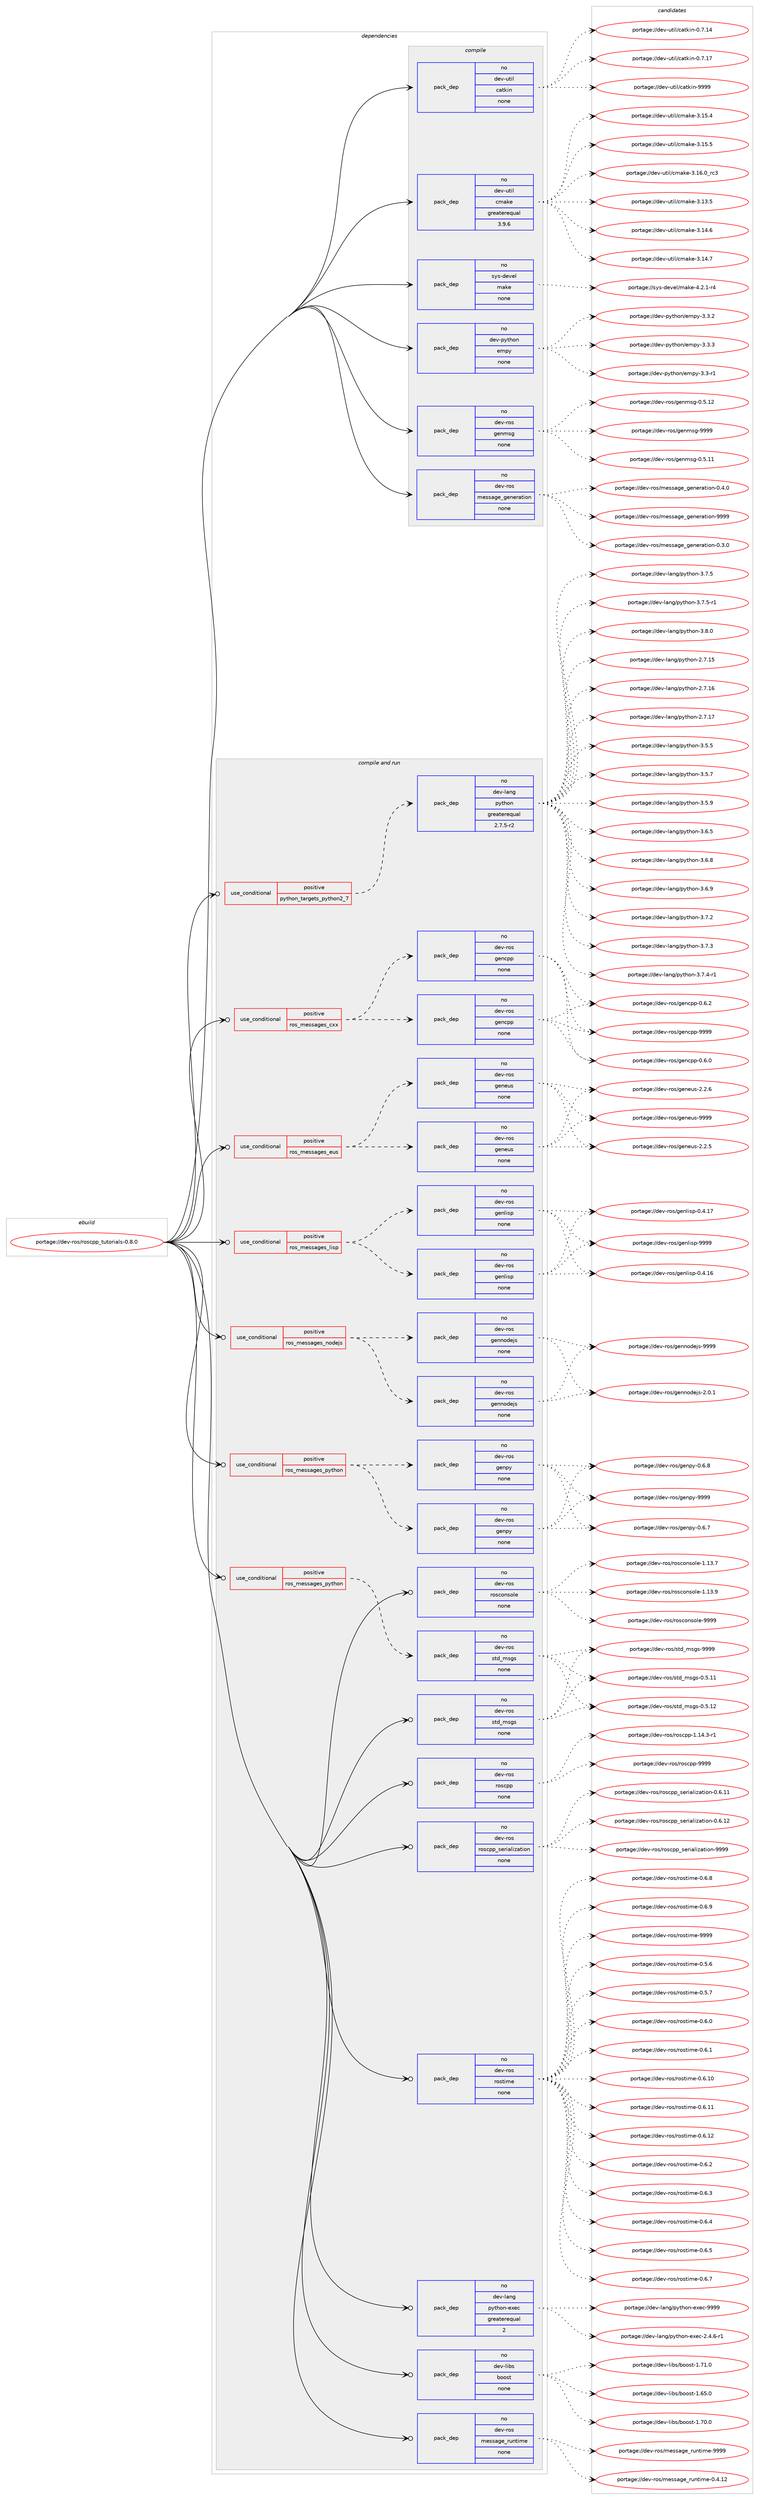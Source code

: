 digraph prolog {

# *************
# Graph options
# *************

newrank=true;
concentrate=true;
compound=true;
graph [rankdir=LR,fontname=Helvetica,fontsize=10,ranksep=1.5];#, ranksep=2.5, nodesep=0.2];
edge  [arrowhead=vee];
node  [fontname=Helvetica,fontsize=10];

# **********
# The ebuild
# **********

subgraph cluster_leftcol {
color=gray;
rank=same;
label=<<i>ebuild</i>>;
id [label="portage://dev-ros/roscpp_tutorials-0.8.0", color=red, width=4, href="../dev-ros/roscpp_tutorials-0.8.0.svg"];
}

# ****************
# The dependencies
# ****************

subgraph cluster_midcol {
color=gray;
label=<<i>dependencies</i>>;
subgraph cluster_compile {
fillcolor="#eeeeee";
style=filled;
label=<<i>compile</i>>;
subgraph pack148783 {
dependency196120 [label=<<TABLE BORDER="0" CELLBORDER="1" CELLSPACING="0" CELLPADDING="4" WIDTH="220"><TR><TD ROWSPAN="6" CELLPADDING="30">pack_dep</TD></TR><TR><TD WIDTH="110">no</TD></TR><TR><TD>dev-python</TD></TR><TR><TD>empy</TD></TR><TR><TD>none</TD></TR><TR><TD></TD></TR></TABLE>>, shape=none, color=blue];
}
id:e -> dependency196120:w [weight=20,style="solid",arrowhead="vee"];
subgraph pack148784 {
dependency196121 [label=<<TABLE BORDER="0" CELLBORDER="1" CELLSPACING="0" CELLPADDING="4" WIDTH="220"><TR><TD ROWSPAN="6" CELLPADDING="30">pack_dep</TD></TR><TR><TD WIDTH="110">no</TD></TR><TR><TD>dev-ros</TD></TR><TR><TD>genmsg</TD></TR><TR><TD>none</TD></TR><TR><TD></TD></TR></TABLE>>, shape=none, color=blue];
}
id:e -> dependency196121:w [weight=20,style="solid",arrowhead="vee"];
subgraph pack148785 {
dependency196122 [label=<<TABLE BORDER="0" CELLBORDER="1" CELLSPACING="0" CELLPADDING="4" WIDTH="220"><TR><TD ROWSPAN="6" CELLPADDING="30">pack_dep</TD></TR><TR><TD WIDTH="110">no</TD></TR><TR><TD>dev-ros</TD></TR><TR><TD>message_generation</TD></TR><TR><TD>none</TD></TR><TR><TD></TD></TR></TABLE>>, shape=none, color=blue];
}
id:e -> dependency196122:w [weight=20,style="solid",arrowhead="vee"];
subgraph pack148786 {
dependency196123 [label=<<TABLE BORDER="0" CELLBORDER="1" CELLSPACING="0" CELLPADDING="4" WIDTH="220"><TR><TD ROWSPAN="6" CELLPADDING="30">pack_dep</TD></TR><TR><TD WIDTH="110">no</TD></TR><TR><TD>dev-util</TD></TR><TR><TD>catkin</TD></TR><TR><TD>none</TD></TR><TR><TD></TD></TR></TABLE>>, shape=none, color=blue];
}
id:e -> dependency196123:w [weight=20,style="solid",arrowhead="vee"];
subgraph pack148787 {
dependency196124 [label=<<TABLE BORDER="0" CELLBORDER="1" CELLSPACING="0" CELLPADDING="4" WIDTH="220"><TR><TD ROWSPAN="6" CELLPADDING="30">pack_dep</TD></TR><TR><TD WIDTH="110">no</TD></TR><TR><TD>dev-util</TD></TR><TR><TD>cmake</TD></TR><TR><TD>greaterequal</TD></TR><TR><TD>3.9.6</TD></TR></TABLE>>, shape=none, color=blue];
}
id:e -> dependency196124:w [weight=20,style="solid",arrowhead="vee"];
subgraph pack148788 {
dependency196125 [label=<<TABLE BORDER="0" CELLBORDER="1" CELLSPACING="0" CELLPADDING="4" WIDTH="220"><TR><TD ROWSPAN="6" CELLPADDING="30">pack_dep</TD></TR><TR><TD WIDTH="110">no</TD></TR><TR><TD>sys-devel</TD></TR><TR><TD>make</TD></TR><TR><TD>none</TD></TR><TR><TD></TD></TR></TABLE>>, shape=none, color=blue];
}
id:e -> dependency196125:w [weight=20,style="solid",arrowhead="vee"];
}
subgraph cluster_compileandrun {
fillcolor="#eeeeee";
style=filled;
label=<<i>compile and run</i>>;
subgraph cond43909 {
dependency196126 [label=<<TABLE BORDER="0" CELLBORDER="1" CELLSPACING="0" CELLPADDING="4"><TR><TD ROWSPAN="3" CELLPADDING="10">use_conditional</TD></TR><TR><TD>positive</TD></TR><TR><TD>python_targets_python2_7</TD></TR></TABLE>>, shape=none, color=red];
subgraph pack148789 {
dependency196127 [label=<<TABLE BORDER="0" CELLBORDER="1" CELLSPACING="0" CELLPADDING="4" WIDTH="220"><TR><TD ROWSPAN="6" CELLPADDING="30">pack_dep</TD></TR><TR><TD WIDTH="110">no</TD></TR><TR><TD>dev-lang</TD></TR><TR><TD>python</TD></TR><TR><TD>greaterequal</TD></TR><TR><TD>2.7.5-r2</TD></TR></TABLE>>, shape=none, color=blue];
}
dependency196126:e -> dependency196127:w [weight=20,style="dashed",arrowhead="vee"];
}
id:e -> dependency196126:w [weight=20,style="solid",arrowhead="odotvee"];
subgraph cond43910 {
dependency196128 [label=<<TABLE BORDER="0" CELLBORDER="1" CELLSPACING="0" CELLPADDING="4"><TR><TD ROWSPAN="3" CELLPADDING="10">use_conditional</TD></TR><TR><TD>positive</TD></TR><TR><TD>ros_messages_cxx</TD></TR></TABLE>>, shape=none, color=red];
subgraph pack148790 {
dependency196129 [label=<<TABLE BORDER="0" CELLBORDER="1" CELLSPACING="0" CELLPADDING="4" WIDTH="220"><TR><TD ROWSPAN="6" CELLPADDING="30">pack_dep</TD></TR><TR><TD WIDTH="110">no</TD></TR><TR><TD>dev-ros</TD></TR><TR><TD>gencpp</TD></TR><TR><TD>none</TD></TR><TR><TD></TD></TR></TABLE>>, shape=none, color=blue];
}
dependency196128:e -> dependency196129:w [weight=20,style="dashed",arrowhead="vee"];
subgraph pack148791 {
dependency196130 [label=<<TABLE BORDER="0" CELLBORDER="1" CELLSPACING="0" CELLPADDING="4" WIDTH="220"><TR><TD ROWSPAN="6" CELLPADDING="30">pack_dep</TD></TR><TR><TD WIDTH="110">no</TD></TR><TR><TD>dev-ros</TD></TR><TR><TD>gencpp</TD></TR><TR><TD>none</TD></TR><TR><TD></TD></TR></TABLE>>, shape=none, color=blue];
}
dependency196128:e -> dependency196130:w [weight=20,style="dashed",arrowhead="vee"];
}
id:e -> dependency196128:w [weight=20,style="solid",arrowhead="odotvee"];
subgraph cond43911 {
dependency196131 [label=<<TABLE BORDER="0" CELLBORDER="1" CELLSPACING="0" CELLPADDING="4"><TR><TD ROWSPAN="3" CELLPADDING="10">use_conditional</TD></TR><TR><TD>positive</TD></TR><TR><TD>ros_messages_eus</TD></TR></TABLE>>, shape=none, color=red];
subgraph pack148792 {
dependency196132 [label=<<TABLE BORDER="0" CELLBORDER="1" CELLSPACING="0" CELLPADDING="4" WIDTH="220"><TR><TD ROWSPAN="6" CELLPADDING="30">pack_dep</TD></TR><TR><TD WIDTH="110">no</TD></TR><TR><TD>dev-ros</TD></TR><TR><TD>geneus</TD></TR><TR><TD>none</TD></TR><TR><TD></TD></TR></TABLE>>, shape=none, color=blue];
}
dependency196131:e -> dependency196132:w [weight=20,style="dashed",arrowhead="vee"];
subgraph pack148793 {
dependency196133 [label=<<TABLE BORDER="0" CELLBORDER="1" CELLSPACING="0" CELLPADDING="4" WIDTH="220"><TR><TD ROWSPAN="6" CELLPADDING="30">pack_dep</TD></TR><TR><TD WIDTH="110">no</TD></TR><TR><TD>dev-ros</TD></TR><TR><TD>geneus</TD></TR><TR><TD>none</TD></TR><TR><TD></TD></TR></TABLE>>, shape=none, color=blue];
}
dependency196131:e -> dependency196133:w [weight=20,style="dashed",arrowhead="vee"];
}
id:e -> dependency196131:w [weight=20,style="solid",arrowhead="odotvee"];
subgraph cond43912 {
dependency196134 [label=<<TABLE BORDER="0" CELLBORDER="1" CELLSPACING="0" CELLPADDING="4"><TR><TD ROWSPAN="3" CELLPADDING="10">use_conditional</TD></TR><TR><TD>positive</TD></TR><TR><TD>ros_messages_lisp</TD></TR></TABLE>>, shape=none, color=red];
subgraph pack148794 {
dependency196135 [label=<<TABLE BORDER="0" CELLBORDER="1" CELLSPACING="0" CELLPADDING="4" WIDTH="220"><TR><TD ROWSPAN="6" CELLPADDING="30">pack_dep</TD></TR><TR><TD WIDTH="110">no</TD></TR><TR><TD>dev-ros</TD></TR><TR><TD>genlisp</TD></TR><TR><TD>none</TD></TR><TR><TD></TD></TR></TABLE>>, shape=none, color=blue];
}
dependency196134:e -> dependency196135:w [weight=20,style="dashed",arrowhead="vee"];
subgraph pack148795 {
dependency196136 [label=<<TABLE BORDER="0" CELLBORDER="1" CELLSPACING="0" CELLPADDING="4" WIDTH="220"><TR><TD ROWSPAN="6" CELLPADDING="30">pack_dep</TD></TR><TR><TD WIDTH="110">no</TD></TR><TR><TD>dev-ros</TD></TR><TR><TD>genlisp</TD></TR><TR><TD>none</TD></TR><TR><TD></TD></TR></TABLE>>, shape=none, color=blue];
}
dependency196134:e -> dependency196136:w [weight=20,style="dashed",arrowhead="vee"];
}
id:e -> dependency196134:w [weight=20,style="solid",arrowhead="odotvee"];
subgraph cond43913 {
dependency196137 [label=<<TABLE BORDER="0" CELLBORDER="1" CELLSPACING="0" CELLPADDING="4"><TR><TD ROWSPAN="3" CELLPADDING="10">use_conditional</TD></TR><TR><TD>positive</TD></TR><TR><TD>ros_messages_nodejs</TD></TR></TABLE>>, shape=none, color=red];
subgraph pack148796 {
dependency196138 [label=<<TABLE BORDER="0" CELLBORDER="1" CELLSPACING="0" CELLPADDING="4" WIDTH="220"><TR><TD ROWSPAN="6" CELLPADDING="30">pack_dep</TD></TR><TR><TD WIDTH="110">no</TD></TR><TR><TD>dev-ros</TD></TR><TR><TD>gennodejs</TD></TR><TR><TD>none</TD></TR><TR><TD></TD></TR></TABLE>>, shape=none, color=blue];
}
dependency196137:e -> dependency196138:w [weight=20,style="dashed",arrowhead="vee"];
subgraph pack148797 {
dependency196139 [label=<<TABLE BORDER="0" CELLBORDER="1" CELLSPACING="0" CELLPADDING="4" WIDTH="220"><TR><TD ROWSPAN="6" CELLPADDING="30">pack_dep</TD></TR><TR><TD WIDTH="110">no</TD></TR><TR><TD>dev-ros</TD></TR><TR><TD>gennodejs</TD></TR><TR><TD>none</TD></TR><TR><TD></TD></TR></TABLE>>, shape=none, color=blue];
}
dependency196137:e -> dependency196139:w [weight=20,style="dashed",arrowhead="vee"];
}
id:e -> dependency196137:w [weight=20,style="solid",arrowhead="odotvee"];
subgraph cond43914 {
dependency196140 [label=<<TABLE BORDER="0" CELLBORDER="1" CELLSPACING="0" CELLPADDING="4"><TR><TD ROWSPAN="3" CELLPADDING="10">use_conditional</TD></TR><TR><TD>positive</TD></TR><TR><TD>ros_messages_python</TD></TR></TABLE>>, shape=none, color=red];
subgraph pack148798 {
dependency196141 [label=<<TABLE BORDER="0" CELLBORDER="1" CELLSPACING="0" CELLPADDING="4" WIDTH="220"><TR><TD ROWSPAN="6" CELLPADDING="30">pack_dep</TD></TR><TR><TD WIDTH="110">no</TD></TR><TR><TD>dev-ros</TD></TR><TR><TD>genpy</TD></TR><TR><TD>none</TD></TR><TR><TD></TD></TR></TABLE>>, shape=none, color=blue];
}
dependency196140:e -> dependency196141:w [weight=20,style="dashed",arrowhead="vee"];
subgraph pack148799 {
dependency196142 [label=<<TABLE BORDER="0" CELLBORDER="1" CELLSPACING="0" CELLPADDING="4" WIDTH="220"><TR><TD ROWSPAN="6" CELLPADDING="30">pack_dep</TD></TR><TR><TD WIDTH="110">no</TD></TR><TR><TD>dev-ros</TD></TR><TR><TD>genpy</TD></TR><TR><TD>none</TD></TR><TR><TD></TD></TR></TABLE>>, shape=none, color=blue];
}
dependency196140:e -> dependency196142:w [weight=20,style="dashed",arrowhead="vee"];
}
id:e -> dependency196140:w [weight=20,style="solid",arrowhead="odotvee"];
subgraph cond43915 {
dependency196143 [label=<<TABLE BORDER="0" CELLBORDER="1" CELLSPACING="0" CELLPADDING="4"><TR><TD ROWSPAN="3" CELLPADDING="10">use_conditional</TD></TR><TR><TD>positive</TD></TR><TR><TD>ros_messages_python</TD></TR></TABLE>>, shape=none, color=red];
subgraph pack148800 {
dependency196144 [label=<<TABLE BORDER="0" CELLBORDER="1" CELLSPACING="0" CELLPADDING="4" WIDTH="220"><TR><TD ROWSPAN="6" CELLPADDING="30">pack_dep</TD></TR><TR><TD WIDTH="110">no</TD></TR><TR><TD>dev-ros</TD></TR><TR><TD>std_msgs</TD></TR><TR><TD>none</TD></TR><TR><TD></TD></TR></TABLE>>, shape=none, color=blue];
}
dependency196143:e -> dependency196144:w [weight=20,style="dashed",arrowhead="vee"];
}
id:e -> dependency196143:w [weight=20,style="solid",arrowhead="odotvee"];
subgraph pack148801 {
dependency196145 [label=<<TABLE BORDER="0" CELLBORDER="1" CELLSPACING="0" CELLPADDING="4" WIDTH="220"><TR><TD ROWSPAN="6" CELLPADDING="30">pack_dep</TD></TR><TR><TD WIDTH="110">no</TD></TR><TR><TD>dev-lang</TD></TR><TR><TD>python-exec</TD></TR><TR><TD>greaterequal</TD></TR><TR><TD>2</TD></TR></TABLE>>, shape=none, color=blue];
}
id:e -> dependency196145:w [weight=20,style="solid",arrowhead="odotvee"];
subgraph pack148802 {
dependency196146 [label=<<TABLE BORDER="0" CELLBORDER="1" CELLSPACING="0" CELLPADDING="4" WIDTH="220"><TR><TD ROWSPAN="6" CELLPADDING="30">pack_dep</TD></TR><TR><TD WIDTH="110">no</TD></TR><TR><TD>dev-libs</TD></TR><TR><TD>boost</TD></TR><TR><TD>none</TD></TR><TR><TD></TD></TR></TABLE>>, shape=none, color=blue];
}
id:e -> dependency196146:w [weight=20,style="solid",arrowhead="odotvee"];
subgraph pack148803 {
dependency196147 [label=<<TABLE BORDER="0" CELLBORDER="1" CELLSPACING="0" CELLPADDING="4" WIDTH="220"><TR><TD ROWSPAN="6" CELLPADDING="30">pack_dep</TD></TR><TR><TD WIDTH="110">no</TD></TR><TR><TD>dev-ros</TD></TR><TR><TD>message_runtime</TD></TR><TR><TD>none</TD></TR><TR><TD></TD></TR></TABLE>>, shape=none, color=blue];
}
id:e -> dependency196147:w [weight=20,style="solid",arrowhead="odotvee"];
subgraph pack148804 {
dependency196148 [label=<<TABLE BORDER="0" CELLBORDER="1" CELLSPACING="0" CELLPADDING="4" WIDTH="220"><TR><TD ROWSPAN="6" CELLPADDING="30">pack_dep</TD></TR><TR><TD WIDTH="110">no</TD></TR><TR><TD>dev-ros</TD></TR><TR><TD>rosconsole</TD></TR><TR><TD>none</TD></TR><TR><TD></TD></TR></TABLE>>, shape=none, color=blue];
}
id:e -> dependency196148:w [weight=20,style="solid",arrowhead="odotvee"];
subgraph pack148805 {
dependency196149 [label=<<TABLE BORDER="0" CELLBORDER="1" CELLSPACING="0" CELLPADDING="4" WIDTH="220"><TR><TD ROWSPAN="6" CELLPADDING="30">pack_dep</TD></TR><TR><TD WIDTH="110">no</TD></TR><TR><TD>dev-ros</TD></TR><TR><TD>roscpp</TD></TR><TR><TD>none</TD></TR><TR><TD></TD></TR></TABLE>>, shape=none, color=blue];
}
id:e -> dependency196149:w [weight=20,style="solid",arrowhead="odotvee"];
subgraph pack148806 {
dependency196150 [label=<<TABLE BORDER="0" CELLBORDER="1" CELLSPACING="0" CELLPADDING="4" WIDTH="220"><TR><TD ROWSPAN="6" CELLPADDING="30">pack_dep</TD></TR><TR><TD WIDTH="110">no</TD></TR><TR><TD>dev-ros</TD></TR><TR><TD>roscpp_serialization</TD></TR><TR><TD>none</TD></TR><TR><TD></TD></TR></TABLE>>, shape=none, color=blue];
}
id:e -> dependency196150:w [weight=20,style="solid",arrowhead="odotvee"];
subgraph pack148807 {
dependency196151 [label=<<TABLE BORDER="0" CELLBORDER="1" CELLSPACING="0" CELLPADDING="4" WIDTH="220"><TR><TD ROWSPAN="6" CELLPADDING="30">pack_dep</TD></TR><TR><TD WIDTH="110">no</TD></TR><TR><TD>dev-ros</TD></TR><TR><TD>rostime</TD></TR><TR><TD>none</TD></TR><TR><TD></TD></TR></TABLE>>, shape=none, color=blue];
}
id:e -> dependency196151:w [weight=20,style="solid",arrowhead="odotvee"];
subgraph pack148808 {
dependency196152 [label=<<TABLE BORDER="0" CELLBORDER="1" CELLSPACING="0" CELLPADDING="4" WIDTH="220"><TR><TD ROWSPAN="6" CELLPADDING="30">pack_dep</TD></TR><TR><TD WIDTH="110">no</TD></TR><TR><TD>dev-ros</TD></TR><TR><TD>std_msgs</TD></TR><TR><TD>none</TD></TR><TR><TD></TD></TR></TABLE>>, shape=none, color=blue];
}
id:e -> dependency196152:w [weight=20,style="solid",arrowhead="odotvee"];
}
subgraph cluster_run {
fillcolor="#eeeeee";
style=filled;
label=<<i>run</i>>;
}
}

# **************
# The candidates
# **************

subgraph cluster_choices {
rank=same;
color=gray;
label=<<i>candidates</i>>;

subgraph choice148783 {
color=black;
nodesep=1;
choiceportage1001011184511212111610411111047101109112121455146514511449 [label="portage://dev-python/empy-3.3-r1", color=red, width=4,href="../dev-python/empy-3.3-r1.svg"];
choiceportage1001011184511212111610411111047101109112121455146514650 [label="portage://dev-python/empy-3.3.2", color=red, width=4,href="../dev-python/empy-3.3.2.svg"];
choiceportage1001011184511212111610411111047101109112121455146514651 [label="portage://dev-python/empy-3.3.3", color=red, width=4,href="../dev-python/empy-3.3.3.svg"];
dependency196120:e -> choiceportage1001011184511212111610411111047101109112121455146514511449:w [style=dotted,weight="100"];
dependency196120:e -> choiceportage1001011184511212111610411111047101109112121455146514650:w [style=dotted,weight="100"];
dependency196120:e -> choiceportage1001011184511212111610411111047101109112121455146514651:w [style=dotted,weight="100"];
}
subgraph choice148784 {
color=black;
nodesep=1;
choiceportage100101118451141111154710310111010911510345484653464949 [label="portage://dev-ros/genmsg-0.5.11", color=red, width=4,href="../dev-ros/genmsg-0.5.11.svg"];
choiceportage100101118451141111154710310111010911510345484653464950 [label="portage://dev-ros/genmsg-0.5.12", color=red, width=4,href="../dev-ros/genmsg-0.5.12.svg"];
choiceportage10010111845114111115471031011101091151034557575757 [label="portage://dev-ros/genmsg-9999", color=red, width=4,href="../dev-ros/genmsg-9999.svg"];
dependency196121:e -> choiceportage100101118451141111154710310111010911510345484653464949:w [style=dotted,weight="100"];
dependency196121:e -> choiceportage100101118451141111154710310111010911510345484653464950:w [style=dotted,weight="100"];
dependency196121:e -> choiceportage10010111845114111115471031011101091151034557575757:w [style=dotted,weight="100"];
}
subgraph choice148785 {
color=black;
nodesep=1;
choiceportage1001011184511411111547109101115115971031019510310111010111497116105111110454846514648 [label="portage://dev-ros/message_generation-0.3.0", color=red, width=4,href="../dev-ros/message_generation-0.3.0.svg"];
choiceportage1001011184511411111547109101115115971031019510310111010111497116105111110454846524648 [label="portage://dev-ros/message_generation-0.4.0", color=red, width=4,href="../dev-ros/message_generation-0.4.0.svg"];
choiceportage10010111845114111115471091011151159710310195103101110101114971161051111104557575757 [label="portage://dev-ros/message_generation-9999", color=red, width=4,href="../dev-ros/message_generation-9999.svg"];
dependency196122:e -> choiceportage1001011184511411111547109101115115971031019510310111010111497116105111110454846514648:w [style=dotted,weight="100"];
dependency196122:e -> choiceportage1001011184511411111547109101115115971031019510310111010111497116105111110454846524648:w [style=dotted,weight="100"];
dependency196122:e -> choiceportage10010111845114111115471091011151159710310195103101110101114971161051111104557575757:w [style=dotted,weight="100"];
}
subgraph choice148786 {
color=black;
nodesep=1;
choiceportage1001011184511711610510847999711610710511045484655464952 [label="portage://dev-util/catkin-0.7.14", color=red, width=4,href="../dev-util/catkin-0.7.14.svg"];
choiceportage1001011184511711610510847999711610710511045484655464955 [label="portage://dev-util/catkin-0.7.17", color=red, width=4,href="../dev-util/catkin-0.7.17.svg"];
choiceportage100101118451171161051084799971161071051104557575757 [label="portage://dev-util/catkin-9999", color=red, width=4,href="../dev-util/catkin-9999.svg"];
dependency196123:e -> choiceportage1001011184511711610510847999711610710511045484655464952:w [style=dotted,weight="100"];
dependency196123:e -> choiceportage1001011184511711610510847999711610710511045484655464955:w [style=dotted,weight="100"];
dependency196123:e -> choiceportage100101118451171161051084799971161071051104557575757:w [style=dotted,weight="100"];
}
subgraph choice148787 {
color=black;
nodesep=1;
choiceportage1001011184511711610510847991099710710145514649514653 [label="portage://dev-util/cmake-3.13.5", color=red, width=4,href="../dev-util/cmake-3.13.5.svg"];
choiceportage1001011184511711610510847991099710710145514649524654 [label="portage://dev-util/cmake-3.14.6", color=red, width=4,href="../dev-util/cmake-3.14.6.svg"];
choiceportage1001011184511711610510847991099710710145514649524655 [label="portage://dev-util/cmake-3.14.7", color=red, width=4,href="../dev-util/cmake-3.14.7.svg"];
choiceportage1001011184511711610510847991099710710145514649534652 [label="portage://dev-util/cmake-3.15.4", color=red, width=4,href="../dev-util/cmake-3.15.4.svg"];
choiceportage1001011184511711610510847991099710710145514649534653 [label="portage://dev-util/cmake-3.15.5", color=red, width=4,href="../dev-util/cmake-3.15.5.svg"];
choiceportage1001011184511711610510847991099710710145514649544648951149951 [label="portage://dev-util/cmake-3.16.0_rc3", color=red, width=4,href="../dev-util/cmake-3.16.0_rc3.svg"];
dependency196124:e -> choiceportage1001011184511711610510847991099710710145514649514653:w [style=dotted,weight="100"];
dependency196124:e -> choiceportage1001011184511711610510847991099710710145514649524654:w [style=dotted,weight="100"];
dependency196124:e -> choiceportage1001011184511711610510847991099710710145514649524655:w [style=dotted,weight="100"];
dependency196124:e -> choiceportage1001011184511711610510847991099710710145514649534652:w [style=dotted,weight="100"];
dependency196124:e -> choiceportage1001011184511711610510847991099710710145514649534653:w [style=dotted,weight="100"];
dependency196124:e -> choiceportage1001011184511711610510847991099710710145514649544648951149951:w [style=dotted,weight="100"];
}
subgraph choice148788 {
color=black;
nodesep=1;
choiceportage1151211154510010111810110847109971071014552465046494511452 [label="portage://sys-devel/make-4.2.1-r4", color=red, width=4,href="../sys-devel/make-4.2.1-r4.svg"];
dependency196125:e -> choiceportage1151211154510010111810110847109971071014552465046494511452:w [style=dotted,weight="100"];
}
subgraph choice148789 {
color=black;
nodesep=1;
choiceportage10010111845108971101034711212111610411111045504655464953 [label="portage://dev-lang/python-2.7.15", color=red, width=4,href="../dev-lang/python-2.7.15.svg"];
choiceportage10010111845108971101034711212111610411111045504655464954 [label="portage://dev-lang/python-2.7.16", color=red, width=4,href="../dev-lang/python-2.7.16.svg"];
choiceportage10010111845108971101034711212111610411111045504655464955 [label="portage://dev-lang/python-2.7.17", color=red, width=4,href="../dev-lang/python-2.7.17.svg"];
choiceportage100101118451089711010347112121116104111110455146534653 [label="portage://dev-lang/python-3.5.5", color=red, width=4,href="../dev-lang/python-3.5.5.svg"];
choiceportage100101118451089711010347112121116104111110455146534655 [label="portage://dev-lang/python-3.5.7", color=red, width=4,href="../dev-lang/python-3.5.7.svg"];
choiceportage100101118451089711010347112121116104111110455146534657 [label="portage://dev-lang/python-3.5.9", color=red, width=4,href="../dev-lang/python-3.5.9.svg"];
choiceportage100101118451089711010347112121116104111110455146544653 [label="portage://dev-lang/python-3.6.5", color=red, width=4,href="../dev-lang/python-3.6.5.svg"];
choiceportage100101118451089711010347112121116104111110455146544656 [label="portage://dev-lang/python-3.6.8", color=red, width=4,href="../dev-lang/python-3.6.8.svg"];
choiceportage100101118451089711010347112121116104111110455146544657 [label="portage://dev-lang/python-3.6.9", color=red, width=4,href="../dev-lang/python-3.6.9.svg"];
choiceportage100101118451089711010347112121116104111110455146554650 [label="portage://dev-lang/python-3.7.2", color=red, width=4,href="../dev-lang/python-3.7.2.svg"];
choiceportage100101118451089711010347112121116104111110455146554651 [label="portage://dev-lang/python-3.7.3", color=red, width=4,href="../dev-lang/python-3.7.3.svg"];
choiceportage1001011184510897110103471121211161041111104551465546524511449 [label="portage://dev-lang/python-3.7.4-r1", color=red, width=4,href="../dev-lang/python-3.7.4-r1.svg"];
choiceportage100101118451089711010347112121116104111110455146554653 [label="portage://dev-lang/python-3.7.5", color=red, width=4,href="../dev-lang/python-3.7.5.svg"];
choiceportage1001011184510897110103471121211161041111104551465546534511449 [label="portage://dev-lang/python-3.7.5-r1", color=red, width=4,href="../dev-lang/python-3.7.5-r1.svg"];
choiceportage100101118451089711010347112121116104111110455146564648 [label="portage://dev-lang/python-3.8.0", color=red, width=4,href="../dev-lang/python-3.8.0.svg"];
dependency196127:e -> choiceportage10010111845108971101034711212111610411111045504655464953:w [style=dotted,weight="100"];
dependency196127:e -> choiceportage10010111845108971101034711212111610411111045504655464954:w [style=dotted,weight="100"];
dependency196127:e -> choiceportage10010111845108971101034711212111610411111045504655464955:w [style=dotted,weight="100"];
dependency196127:e -> choiceportage100101118451089711010347112121116104111110455146534653:w [style=dotted,weight="100"];
dependency196127:e -> choiceportage100101118451089711010347112121116104111110455146534655:w [style=dotted,weight="100"];
dependency196127:e -> choiceportage100101118451089711010347112121116104111110455146534657:w [style=dotted,weight="100"];
dependency196127:e -> choiceportage100101118451089711010347112121116104111110455146544653:w [style=dotted,weight="100"];
dependency196127:e -> choiceportage100101118451089711010347112121116104111110455146544656:w [style=dotted,weight="100"];
dependency196127:e -> choiceportage100101118451089711010347112121116104111110455146544657:w [style=dotted,weight="100"];
dependency196127:e -> choiceportage100101118451089711010347112121116104111110455146554650:w [style=dotted,weight="100"];
dependency196127:e -> choiceportage100101118451089711010347112121116104111110455146554651:w [style=dotted,weight="100"];
dependency196127:e -> choiceportage1001011184510897110103471121211161041111104551465546524511449:w [style=dotted,weight="100"];
dependency196127:e -> choiceportage100101118451089711010347112121116104111110455146554653:w [style=dotted,weight="100"];
dependency196127:e -> choiceportage1001011184510897110103471121211161041111104551465546534511449:w [style=dotted,weight="100"];
dependency196127:e -> choiceportage100101118451089711010347112121116104111110455146564648:w [style=dotted,weight="100"];
}
subgraph choice148790 {
color=black;
nodesep=1;
choiceportage100101118451141111154710310111099112112454846544648 [label="portage://dev-ros/gencpp-0.6.0", color=red, width=4,href="../dev-ros/gencpp-0.6.0.svg"];
choiceportage100101118451141111154710310111099112112454846544650 [label="portage://dev-ros/gencpp-0.6.2", color=red, width=4,href="../dev-ros/gencpp-0.6.2.svg"];
choiceportage1001011184511411111547103101110991121124557575757 [label="portage://dev-ros/gencpp-9999", color=red, width=4,href="../dev-ros/gencpp-9999.svg"];
dependency196129:e -> choiceportage100101118451141111154710310111099112112454846544648:w [style=dotted,weight="100"];
dependency196129:e -> choiceportage100101118451141111154710310111099112112454846544650:w [style=dotted,weight="100"];
dependency196129:e -> choiceportage1001011184511411111547103101110991121124557575757:w [style=dotted,weight="100"];
}
subgraph choice148791 {
color=black;
nodesep=1;
choiceportage100101118451141111154710310111099112112454846544648 [label="portage://dev-ros/gencpp-0.6.0", color=red, width=4,href="../dev-ros/gencpp-0.6.0.svg"];
choiceportage100101118451141111154710310111099112112454846544650 [label="portage://dev-ros/gencpp-0.6.2", color=red, width=4,href="../dev-ros/gencpp-0.6.2.svg"];
choiceportage1001011184511411111547103101110991121124557575757 [label="portage://dev-ros/gencpp-9999", color=red, width=4,href="../dev-ros/gencpp-9999.svg"];
dependency196130:e -> choiceportage100101118451141111154710310111099112112454846544648:w [style=dotted,weight="100"];
dependency196130:e -> choiceportage100101118451141111154710310111099112112454846544650:w [style=dotted,weight="100"];
dependency196130:e -> choiceportage1001011184511411111547103101110991121124557575757:w [style=dotted,weight="100"];
}
subgraph choice148792 {
color=black;
nodesep=1;
choiceportage1001011184511411111547103101110101117115455046504653 [label="portage://dev-ros/geneus-2.2.5", color=red, width=4,href="../dev-ros/geneus-2.2.5.svg"];
choiceportage1001011184511411111547103101110101117115455046504654 [label="portage://dev-ros/geneus-2.2.6", color=red, width=4,href="../dev-ros/geneus-2.2.6.svg"];
choiceportage10010111845114111115471031011101011171154557575757 [label="portage://dev-ros/geneus-9999", color=red, width=4,href="../dev-ros/geneus-9999.svg"];
dependency196132:e -> choiceportage1001011184511411111547103101110101117115455046504653:w [style=dotted,weight="100"];
dependency196132:e -> choiceportage1001011184511411111547103101110101117115455046504654:w [style=dotted,weight="100"];
dependency196132:e -> choiceportage10010111845114111115471031011101011171154557575757:w [style=dotted,weight="100"];
}
subgraph choice148793 {
color=black;
nodesep=1;
choiceportage1001011184511411111547103101110101117115455046504653 [label="portage://dev-ros/geneus-2.2.5", color=red, width=4,href="../dev-ros/geneus-2.2.5.svg"];
choiceportage1001011184511411111547103101110101117115455046504654 [label="portage://dev-ros/geneus-2.2.6", color=red, width=4,href="../dev-ros/geneus-2.2.6.svg"];
choiceportage10010111845114111115471031011101011171154557575757 [label="portage://dev-ros/geneus-9999", color=red, width=4,href="../dev-ros/geneus-9999.svg"];
dependency196133:e -> choiceportage1001011184511411111547103101110101117115455046504653:w [style=dotted,weight="100"];
dependency196133:e -> choiceportage1001011184511411111547103101110101117115455046504654:w [style=dotted,weight="100"];
dependency196133:e -> choiceportage10010111845114111115471031011101011171154557575757:w [style=dotted,weight="100"];
}
subgraph choice148794 {
color=black;
nodesep=1;
choiceportage100101118451141111154710310111010810511511245484652464954 [label="portage://dev-ros/genlisp-0.4.16", color=red, width=4,href="../dev-ros/genlisp-0.4.16.svg"];
choiceportage100101118451141111154710310111010810511511245484652464955 [label="portage://dev-ros/genlisp-0.4.17", color=red, width=4,href="../dev-ros/genlisp-0.4.17.svg"];
choiceportage10010111845114111115471031011101081051151124557575757 [label="portage://dev-ros/genlisp-9999", color=red, width=4,href="../dev-ros/genlisp-9999.svg"];
dependency196135:e -> choiceportage100101118451141111154710310111010810511511245484652464954:w [style=dotted,weight="100"];
dependency196135:e -> choiceportage100101118451141111154710310111010810511511245484652464955:w [style=dotted,weight="100"];
dependency196135:e -> choiceportage10010111845114111115471031011101081051151124557575757:w [style=dotted,weight="100"];
}
subgraph choice148795 {
color=black;
nodesep=1;
choiceportage100101118451141111154710310111010810511511245484652464954 [label="portage://dev-ros/genlisp-0.4.16", color=red, width=4,href="../dev-ros/genlisp-0.4.16.svg"];
choiceportage100101118451141111154710310111010810511511245484652464955 [label="portage://dev-ros/genlisp-0.4.17", color=red, width=4,href="../dev-ros/genlisp-0.4.17.svg"];
choiceportage10010111845114111115471031011101081051151124557575757 [label="portage://dev-ros/genlisp-9999", color=red, width=4,href="../dev-ros/genlisp-9999.svg"];
dependency196136:e -> choiceportage100101118451141111154710310111010810511511245484652464954:w [style=dotted,weight="100"];
dependency196136:e -> choiceportage100101118451141111154710310111010810511511245484652464955:w [style=dotted,weight="100"];
dependency196136:e -> choiceportage10010111845114111115471031011101081051151124557575757:w [style=dotted,weight="100"];
}
subgraph choice148796 {
color=black;
nodesep=1;
choiceportage1001011184511411111547103101110110111100101106115455046484649 [label="portage://dev-ros/gennodejs-2.0.1", color=red, width=4,href="../dev-ros/gennodejs-2.0.1.svg"];
choiceportage10010111845114111115471031011101101111001011061154557575757 [label="portage://dev-ros/gennodejs-9999", color=red, width=4,href="../dev-ros/gennodejs-9999.svg"];
dependency196138:e -> choiceportage1001011184511411111547103101110110111100101106115455046484649:w [style=dotted,weight="100"];
dependency196138:e -> choiceportage10010111845114111115471031011101101111001011061154557575757:w [style=dotted,weight="100"];
}
subgraph choice148797 {
color=black;
nodesep=1;
choiceportage1001011184511411111547103101110110111100101106115455046484649 [label="portage://dev-ros/gennodejs-2.0.1", color=red, width=4,href="../dev-ros/gennodejs-2.0.1.svg"];
choiceportage10010111845114111115471031011101101111001011061154557575757 [label="portage://dev-ros/gennodejs-9999", color=red, width=4,href="../dev-ros/gennodejs-9999.svg"];
dependency196139:e -> choiceportage1001011184511411111547103101110110111100101106115455046484649:w [style=dotted,weight="100"];
dependency196139:e -> choiceportage10010111845114111115471031011101101111001011061154557575757:w [style=dotted,weight="100"];
}
subgraph choice148798 {
color=black;
nodesep=1;
choiceportage1001011184511411111547103101110112121454846544655 [label="portage://dev-ros/genpy-0.6.7", color=red, width=4,href="../dev-ros/genpy-0.6.7.svg"];
choiceportage1001011184511411111547103101110112121454846544656 [label="portage://dev-ros/genpy-0.6.8", color=red, width=4,href="../dev-ros/genpy-0.6.8.svg"];
choiceportage10010111845114111115471031011101121214557575757 [label="portage://dev-ros/genpy-9999", color=red, width=4,href="../dev-ros/genpy-9999.svg"];
dependency196141:e -> choiceportage1001011184511411111547103101110112121454846544655:w [style=dotted,weight="100"];
dependency196141:e -> choiceportage1001011184511411111547103101110112121454846544656:w [style=dotted,weight="100"];
dependency196141:e -> choiceportage10010111845114111115471031011101121214557575757:w [style=dotted,weight="100"];
}
subgraph choice148799 {
color=black;
nodesep=1;
choiceportage1001011184511411111547103101110112121454846544655 [label="portage://dev-ros/genpy-0.6.7", color=red, width=4,href="../dev-ros/genpy-0.6.7.svg"];
choiceportage1001011184511411111547103101110112121454846544656 [label="portage://dev-ros/genpy-0.6.8", color=red, width=4,href="../dev-ros/genpy-0.6.8.svg"];
choiceportage10010111845114111115471031011101121214557575757 [label="portage://dev-ros/genpy-9999", color=red, width=4,href="../dev-ros/genpy-9999.svg"];
dependency196142:e -> choiceportage1001011184511411111547103101110112121454846544655:w [style=dotted,weight="100"];
dependency196142:e -> choiceportage1001011184511411111547103101110112121454846544656:w [style=dotted,weight="100"];
dependency196142:e -> choiceportage10010111845114111115471031011101121214557575757:w [style=dotted,weight="100"];
}
subgraph choice148800 {
color=black;
nodesep=1;
choiceportage10010111845114111115471151161009510911510311545484653464949 [label="portage://dev-ros/std_msgs-0.5.11", color=red, width=4,href="../dev-ros/std_msgs-0.5.11.svg"];
choiceportage10010111845114111115471151161009510911510311545484653464950 [label="portage://dev-ros/std_msgs-0.5.12", color=red, width=4,href="../dev-ros/std_msgs-0.5.12.svg"];
choiceportage1001011184511411111547115116100951091151031154557575757 [label="portage://dev-ros/std_msgs-9999", color=red, width=4,href="../dev-ros/std_msgs-9999.svg"];
dependency196144:e -> choiceportage10010111845114111115471151161009510911510311545484653464949:w [style=dotted,weight="100"];
dependency196144:e -> choiceportage10010111845114111115471151161009510911510311545484653464950:w [style=dotted,weight="100"];
dependency196144:e -> choiceportage1001011184511411111547115116100951091151031154557575757:w [style=dotted,weight="100"];
}
subgraph choice148801 {
color=black;
nodesep=1;
choiceportage10010111845108971101034711212111610411111045101120101994550465246544511449 [label="portage://dev-lang/python-exec-2.4.6-r1", color=red, width=4,href="../dev-lang/python-exec-2.4.6-r1.svg"];
choiceportage10010111845108971101034711212111610411111045101120101994557575757 [label="portage://dev-lang/python-exec-9999", color=red, width=4,href="../dev-lang/python-exec-9999.svg"];
dependency196145:e -> choiceportage10010111845108971101034711212111610411111045101120101994550465246544511449:w [style=dotted,weight="100"];
dependency196145:e -> choiceportage10010111845108971101034711212111610411111045101120101994557575757:w [style=dotted,weight="100"];
}
subgraph choice148802 {
color=black;
nodesep=1;
choiceportage1001011184510810598115479811111111511645494654534648 [label="portage://dev-libs/boost-1.65.0", color=red, width=4,href="../dev-libs/boost-1.65.0.svg"];
choiceportage1001011184510810598115479811111111511645494655484648 [label="portage://dev-libs/boost-1.70.0", color=red, width=4,href="../dev-libs/boost-1.70.0.svg"];
choiceportage1001011184510810598115479811111111511645494655494648 [label="portage://dev-libs/boost-1.71.0", color=red, width=4,href="../dev-libs/boost-1.71.0.svg"];
dependency196146:e -> choiceportage1001011184510810598115479811111111511645494654534648:w [style=dotted,weight="100"];
dependency196146:e -> choiceportage1001011184510810598115479811111111511645494655484648:w [style=dotted,weight="100"];
dependency196146:e -> choiceportage1001011184510810598115479811111111511645494655494648:w [style=dotted,weight="100"];
}
subgraph choice148803 {
color=black;
nodesep=1;
choiceportage1001011184511411111547109101115115971031019511411711011610510910145484652464950 [label="portage://dev-ros/message_runtime-0.4.12", color=red, width=4,href="../dev-ros/message_runtime-0.4.12.svg"];
choiceportage100101118451141111154710910111511597103101951141171101161051091014557575757 [label="portage://dev-ros/message_runtime-9999", color=red, width=4,href="../dev-ros/message_runtime-9999.svg"];
dependency196147:e -> choiceportage1001011184511411111547109101115115971031019511411711011610510910145484652464950:w [style=dotted,weight="100"];
dependency196147:e -> choiceportage100101118451141111154710910111511597103101951141171101161051091014557575757:w [style=dotted,weight="100"];
}
subgraph choice148804 {
color=black;
nodesep=1;
choiceportage10010111845114111115471141111159911111011511110810145494649514655 [label="portage://dev-ros/rosconsole-1.13.7", color=red, width=4,href="../dev-ros/rosconsole-1.13.7.svg"];
choiceportage10010111845114111115471141111159911111011511110810145494649514657 [label="portage://dev-ros/rosconsole-1.13.9", color=red, width=4,href="../dev-ros/rosconsole-1.13.9.svg"];
choiceportage1001011184511411111547114111115991111101151111081014557575757 [label="portage://dev-ros/rosconsole-9999", color=red, width=4,href="../dev-ros/rosconsole-9999.svg"];
dependency196148:e -> choiceportage10010111845114111115471141111159911111011511110810145494649514655:w [style=dotted,weight="100"];
dependency196148:e -> choiceportage10010111845114111115471141111159911111011511110810145494649514657:w [style=dotted,weight="100"];
dependency196148:e -> choiceportage1001011184511411111547114111115991111101151111081014557575757:w [style=dotted,weight="100"];
}
subgraph choice148805 {
color=black;
nodesep=1;
choiceportage100101118451141111154711411111599112112454946495246514511449 [label="portage://dev-ros/roscpp-1.14.3-r1", color=red, width=4,href="../dev-ros/roscpp-1.14.3-r1.svg"];
choiceportage1001011184511411111547114111115991121124557575757 [label="portage://dev-ros/roscpp-9999", color=red, width=4,href="../dev-ros/roscpp-9999.svg"];
dependency196149:e -> choiceportage100101118451141111154711411111599112112454946495246514511449:w [style=dotted,weight="100"];
dependency196149:e -> choiceportage1001011184511411111547114111115991121124557575757:w [style=dotted,weight="100"];
}
subgraph choice148806 {
color=black;
nodesep=1;
choiceportage10010111845114111115471141111159911211295115101114105971081051229711610511111045484654464949 [label="portage://dev-ros/roscpp_serialization-0.6.11", color=red, width=4,href="../dev-ros/roscpp_serialization-0.6.11.svg"];
choiceportage10010111845114111115471141111159911211295115101114105971081051229711610511111045484654464950 [label="portage://dev-ros/roscpp_serialization-0.6.12", color=red, width=4,href="../dev-ros/roscpp_serialization-0.6.12.svg"];
choiceportage1001011184511411111547114111115991121129511510111410597108105122971161051111104557575757 [label="portage://dev-ros/roscpp_serialization-9999", color=red, width=4,href="../dev-ros/roscpp_serialization-9999.svg"];
dependency196150:e -> choiceportage10010111845114111115471141111159911211295115101114105971081051229711610511111045484654464949:w [style=dotted,weight="100"];
dependency196150:e -> choiceportage10010111845114111115471141111159911211295115101114105971081051229711610511111045484654464950:w [style=dotted,weight="100"];
dependency196150:e -> choiceportage1001011184511411111547114111115991121129511510111410597108105122971161051111104557575757:w [style=dotted,weight="100"];
}
subgraph choice148807 {
color=black;
nodesep=1;
choiceportage1001011184511411111547114111115116105109101454846534654 [label="portage://dev-ros/rostime-0.5.6", color=red, width=4,href="../dev-ros/rostime-0.5.6.svg"];
choiceportage1001011184511411111547114111115116105109101454846534655 [label="portage://dev-ros/rostime-0.5.7", color=red, width=4,href="../dev-ros/rostime-0.5.7.svg"];
choiceportage1001011184511411111547114111115116105109101454846544648 [label="portage://dev-ros/rostime-0.6.0", color=red, width=4,href="../dev-ros/rostime-0.6.0.svg"];
choiceportage1001011184511411111547114111115116105109101454846544649 [label="portage://dev-ros/rostime-0.6.1", color=red, width=4,href="../dev-ros/rostime-0.6.1.svg"];
choiceportage100101118451141111154711411111511610510910145484654464948 [label="portage://dev-ros/rostime-0.6.10", color=red, width=4,href="../dev-ros/rostime-0.6.10.svg"];
choiceportage100101118451141111154711411111511610510910145484654464949 [label="portage://dev-ros/rostime-0.6.11", color=red, width=4,href="../dev-ros/rostime-0.6.11.svg"];
choiceportage100101118451141111154711411111511610510910145484654464950 [label="portage://dev-ros/rostime-0.6.12", color=red, width=4,href="../dev-ros/rostime-0.6.12.svg"];
choiceportage1001011184511411111547114111115116105109101454846544650 [label="portage://dev-ros/rostime-0.6.2", color=red, width=4,href="../dev-ros/rostime-0.6.2.svg"];
choiceportage1001011184511411111547114111115116105109101454846544651 [label="portage://dev-ros/rostime-0.6.3", color=red, width=4,href="../dev-ros/rostime-0.6.3.svg"];
choiceportage1001011184511411111547114111115116105109101454846544652 [label="portage://dev-ros/rostime-0.6.4", color=red, width=4,href="../dev-ros/rostime-0.6.4.svg"];
choiceportage1001011184511411111547114111115116105109101454846544653 [label="portage://dev-ros/rostime-0.6.5", color=red, width=4,href="../dev-ros/rostime-0.6.5.svg"];
choiceportage1001011184511411111547114111115116105109101454846544655 [label="portage://dev-ros/rostime-0.6.7", color=red, width=4,href="../dev-ros/rostime-0.6.7.svg"];
choiceportage1001011184511411111547114111115116105109101454846544656 [label="portage://dev-ros/rostime-0.6.8", color=red, width=4,href="../dev-ros/rostime-0.6.8.svg"];
choiceportage1001011184511411111547114111115116105109101454846544657 [label="portage://dev-ros/rostime-0.6.9", color=red, width=4,href="../dev-ros/rostime-0.6.9.svg"];
choiceportage10010111845114111115471141111151161051091014557575757 [label="portage://dev-ros/rostime-9999", color=red, width=4,href="../dev-ros/rostime-9999.svg"];
dependency196151:e -> choiceportage1001011184511411111547114111115116105109101454846534654:w [style=dotted,weight="100"];
dependency196151:e -> choiceportage1001011184511411111547114111115116105109101454846534655:w [style=dotted,weight="100"];
dependency196151:e -> choiceportage1001011184511411111547114111115116105109101454846544648:w [style=dotted,weight="100"];
dependency196151:e -> choiceportage1001011184511411111547114111115116105109101454846544649:w [style=dotted,weight="100"];
dependency196151:e -> choiceportage100101118451141111154711411111511610510910145484654464948:w [style=dotted,weight="100"];
dependency196151:e -> choiceportage100101118451141111154711411111511610510910145484654464949:w [style=dotted,weight="100"];
dependency196151:e -> choiceportage100101118451141111154711411111511610510910145484654464950:w [style=dotted,weight="100"];
dependency196151:e -> choiceportage1001011184511411111547114111115116105109101454846544650:w [style=dotted,weight="100"];
dependency196151:e -> choiceportage1001011184511411111547114111115116105109101454846544651:w [style=dotted,weight="100"];
dependency196151:e -> choiceportage1001011184511411111547114111115116105109101454846544652:w [style=dotted,weight="100"];
dependency196151:e -> choiceportage1001011184511411111547114111115116105109101454846544653:w [style=dotted,weight="100"];
dependency196151:e -> choiceportage1001011184511411111547114111115116105109101454846544655:w [style=dotted,weight="100"];
dependency196151:e -> choiceportage1001011184511411111547114111115116105109101454846544656:w [style=dotted,weight="100"];
dependency196151:e -> choiceportage1001011184511411111547114111115116105109101454846544657:w [style=dotted,weight="100"];
dependency196151:e -> choiceportage10010111845114111115471141111151161051091014557575757:w [style=dotted,weight="100"];
}
subgraph choice148808 {
color=black;
nodesep=1;
choiceportage10010111845114111115471151161009510911510311545484653464949 [label="portage://dev-ros/std_msgs-0.5.11", color=red, width=4,href="../dev-ros/std_msgs-0.5.11.svg"];
choiceportage10010111845114111115471151161009510911510311545484653464950 [label="portage://dev-ros/std_msgs-0.5.12", color=red, width=4,href="../dev-ros/std_msgs-0.5.12.svg"];
choiceportage1001011184511411111547115116100951091151031154557575757 [label="portage://dev-ros/std_msgs-9999", color=red, width=4,href="../dev-ros/std_msgs-9999.svg"];
dependency196152:e -> choiceportage10010111845114111115471151161009510911510311545484653464949:w [style=dotted,weight="100"];
dependency196152:e -> choiceportage10010111845114111115471151161009510911510311545484653464950:w [style=dotted,weight="100"];
dependency196152:e -> choiceportage1001011184511411111547115116100951091151031154557575757:w [style=dotted,weight="100"];
}
}

}
